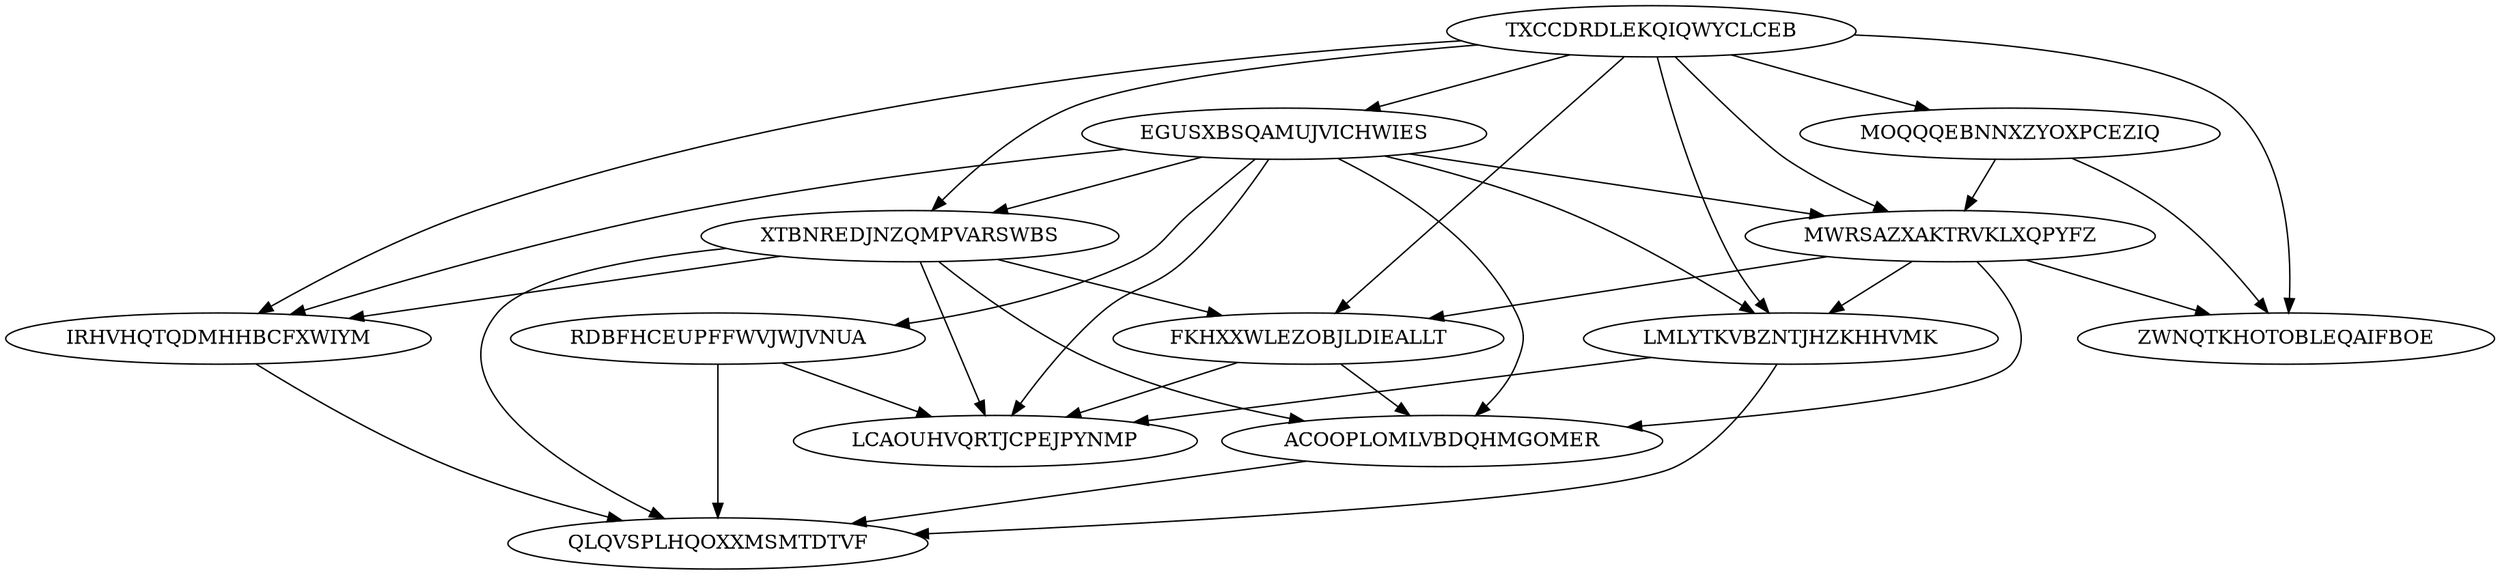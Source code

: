 digraph N13M34 {
	TXCCDRDLEKQIQWYCLCEB	[Weight=20];
	MOQQQEBNNXZYOXPCEZIQ	[Weight=20];
	EGUSXBSQAMUJVICHWIES	[Weight=18];
	MWRSAZXAKTRVKLXQPYFZ	[Weight=16];
	LMLYTKVBZNTJHZKHHVMK	[Weight=17];
	XTBNREDJNZQMPVARSWBS	[Weight=20];
	FKHXXWLEZOBJLDIEALLT	[Weight=14];
	ZWNQTKHOTOBLEQAIFBOE	[Weight=20];
	ACOOPLOMLVBDQHMGOMER	[Weight=10];
	RDBFHCEUPFFWVJWJVNUA	[Weight=13];
	IRHVHQTQDMHHBCFXWIYM	[Weight=13];
	QLQVSPLHQOXXMSMTDTVF	[Weight=15];
	LCAOUHVQRTJCPEJPYNMP	[Weight=18];
	TXCCDRDLEKQIQWYCLCEB -> MWRSAZXAKTRVKLXQPYFZ [Weight=20];
	ACOOPLOMLVBDQHMGOMER -> QLQVSPLHQOXXMSMTDTVF [Weight=16];
	EGUSXBSQAMUJVICHWIES -> LCAOUHVQRTJCPEJPYNMP [Weight=10];
	EGUSXBSQAMUJVICHWIES -> MWRSAZXAKTRVKLXQPYFZ [Weight=11];
	EGUSXBSQAMUJVICHWIES -> XTBNREDJNZQMPVARSWBS [Weight=12];
	MWRSAZXAKTRVKLXQPYFZ -> LMLYTKVBZNTJHZKHHVMK [Weight=18];
	MOQQQEBNNXZYOXPCEZIQ -> ZWNQTKHOTOBLEQAIFBOE [Weight=19];
	TXCCDRDLEKQIQWYCLCEB -> MOQQQEBNNXZYOXPCEZIQ [Weight=15];
	XTBNREDJNZQMPVARSWBS -> ACOOPLOMLVBDQHMGOMER [Weight=16];
	MWRSAZXAKTRVKLXQPYFZ -> ACOOPLOMLVBDQHMGOMER [Weight=11];
	EGUSXBSQAMUJVICHWIES -> LMLYTKVBZNTJHZKHHVMK [Weight=20];
	MWRSAZXAKTRVKLXQPYFZ -> ZWNQTKHOTOBLEQAIFBOE [Weight=10];
	EGUSXBSQAMUJVICHWIES -> ACOOPLOMLVBDQHMGOMER [Weight=16];
	XTBNREDJNZQMPVARSWBS -> FKHXXWLEZOBJLDIEALLT [Weight=12];
	RDBFHCEUPFFWVJWJVNUA -> QLQVSPLHQOXXMSMTDTVF [Weight=16];
	XTBNREDJNZQMPVARSWBS -> QLQVSPLHQOXXMSMTDTVF [Weight=18];
	IRHVHQTQDMHHBCFXWIYM -> QLQVSPLHQOXXMSMTDTVF [Weight=19];
	TXCCDRDLEKQIQWYCLCEB -> EGUSXBSQAMUJVICHWIES [Weight=10];
	MWRSAZXAKTRVKLXQPYFZ -> FKHXXWLEZOBJLDIEALLT [Weight=17];
	MOQQQEBNNXZYOXPCEZIQ -> MWRSAZXAKTRVKLXQPYFZ [Weight=16];
	TXCCDRDLEKQIQWYCLCEB -> XTBNREDJNZQMPVARSWBS [Weight=17];
	TXCCDRDLEKQIQWYCLCEB -> FKHXXWLEZOBJLDIEALLT [Weight=15];
	EGUSXBSQAMUJVICHWIES -> IRHVHQTQDMHHBCFXWIYM [Weight=14];
	FKHXXWLEZOBJLDIEALLT -> LCAOUHVQRTJCPEJPYNMP [Weight=16];
	XTBNREDJNZQMPVARSWBS -> LCAOUHVQRTJCPEJPYNMP [Weight=15];
	TXCCDRDLEKQIQWYCLCEB -> ZWNQTKHOTOBLEQAIFBOE [Weight=14];
	LMLYTKVBZNTJHZKHHVMK -> QLQVSPLHQOXXMSMTDTVF [Weight=14];
	TXCCDRDLEKQIQWYCLCEB -> LMLYTKVBZNTJHZKHHVMK [Weight=17];
	TXCCDRDLEKQIQWYCLCEB -> IRHVHQTQDMHHBCFXWIYM [Weight=11];
	FKHXXWLEZOBJLDIEALLT -> ACOOPLOMLVBDQHMGOMER [Weight=13];
	EGUSXBSQAMUJVICHWIES -> RDBFHCEUPFFWVJWJVNUA [Weight=16];
	RDBFHCEUPFFWVJWJVNUA -> LCAOUHVQRTJCPEJPYNMP [Weight=11];
	XTBNREDJNZQMPVARSWBS -> IRHVHQTQDMHHBCFXWIYM [Weight=19];
	LMLYTKVBZNTJHZKHHVMK -> LCAOUHVQRTJCPEJPYNMP [Weight=19];
}
